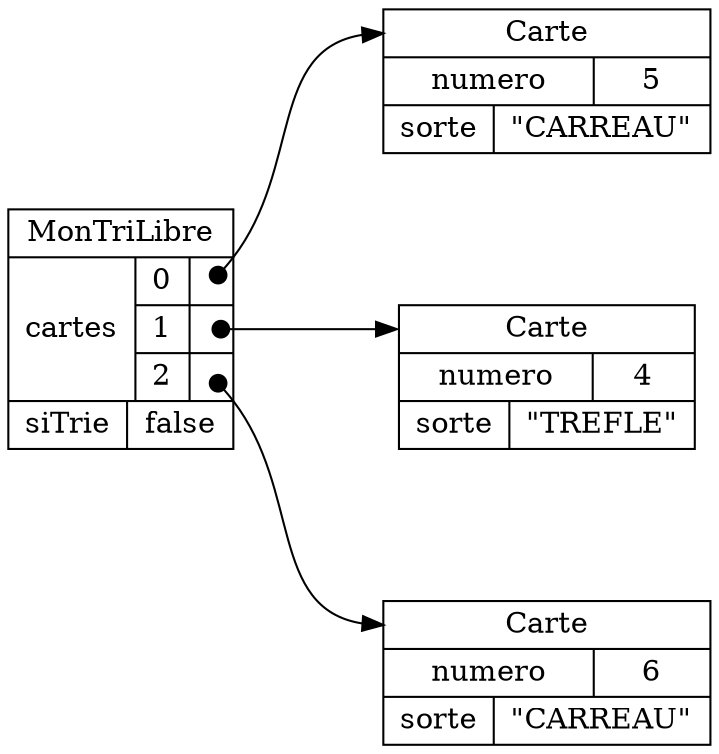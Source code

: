 digraph "MonTriLibre" {
graph ["rankdir"="LR","compound"="true","ranksep"="1.0","nodesep"="1.0"]
"/" ["label"="<_C>MonTriLibre|{cartes|{{0|<cartes__V_0_0>}|{1|<cartes__V_1_1>}|{2|<cartes__V_2_2>}}}|{siTrie|false}","style"="filled","fillcolor"="white","shape"="record"]
"/cartes/0" ["label"="<_C>Carte|{numero|5}|{sorte|\"CARREAU\"}","style"="filled","fillcolor"="white","shape"="record"]
"/cartes/1" ["label"="<_C>Carte|{numero|4}|{sorte|\"TREFLE\"}","style"="filled","fillcolor"="white","shape"="record"]
"/cartes/2" ["label"="<_C>Carte|{numero|6}|{sorte|\"CARREAU\"}","style"="filled","fillcolor"="white","shape"="record"]
"/":"cartes__V_2_2":c -> "/cartes/2":"_C" ["tailclip"="false","arrowtail"="dot","dir"="both","label"=""]
"/":"cartes__V_1_1":c -> "/cartes/1":"_C" ["tailclip"="false","arrowtail"="dot","dir"="both","label"=""]
"/":"cartes__V_0_0":c -> "/cartes/0":"_C" ["tailclip"="false","arrowtail"="dot","dir"="both","label"=""]
}